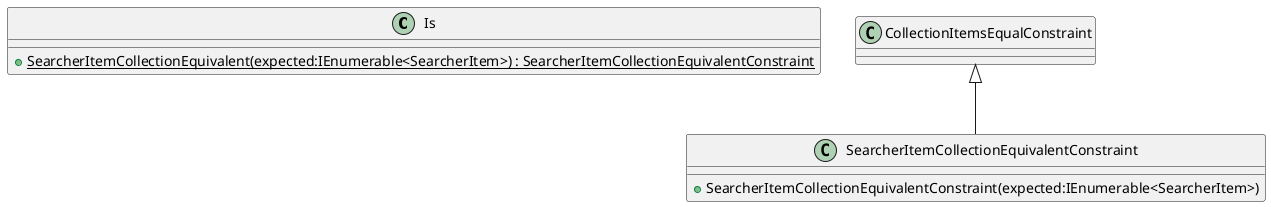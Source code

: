 @startuml
class Is {
    + {static} SearcherItemCollectionEquivalent(expected:IEnumerable<SearcherItem>) : SearcherItemCollectionEquivalentConstraint
}
class SearcherItemCollectionEquivalentConstraint {
    + SearcherItemCollectionEquivalentConstraint(expected:IEnumerable<SearcherItem>)
}
CollectionItemsEqualConstraint <|-- SearcherItemCollectionEquivalentConstraint
@enduml
